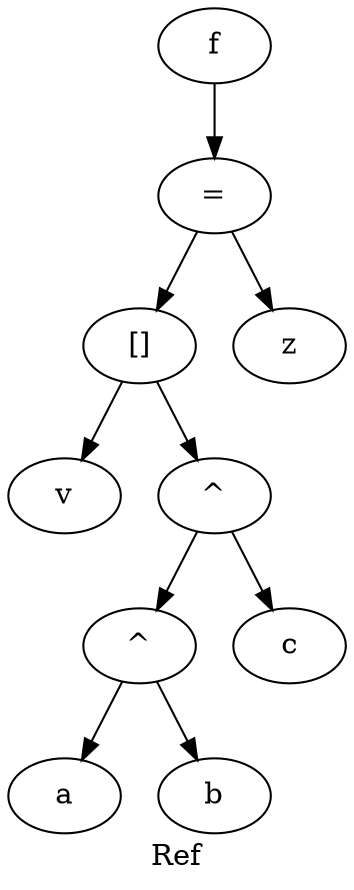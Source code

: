 digraph {
label="Ref";
g -> at
at [label = "="];
at -> vetor
z [label = "z"];
at -> z
vetor [label = "[]"];
vetor -> v
vetor -> n2

n2 -> n1
n2 -> c

n1 -> a
n1 -> b


n1 [label = "^"];
n2 [label = "^"];

a [label="a"];
b [label="b"];
c [label="c"];
v [label="v"];
z [label="z"];
g [label="f"];


}